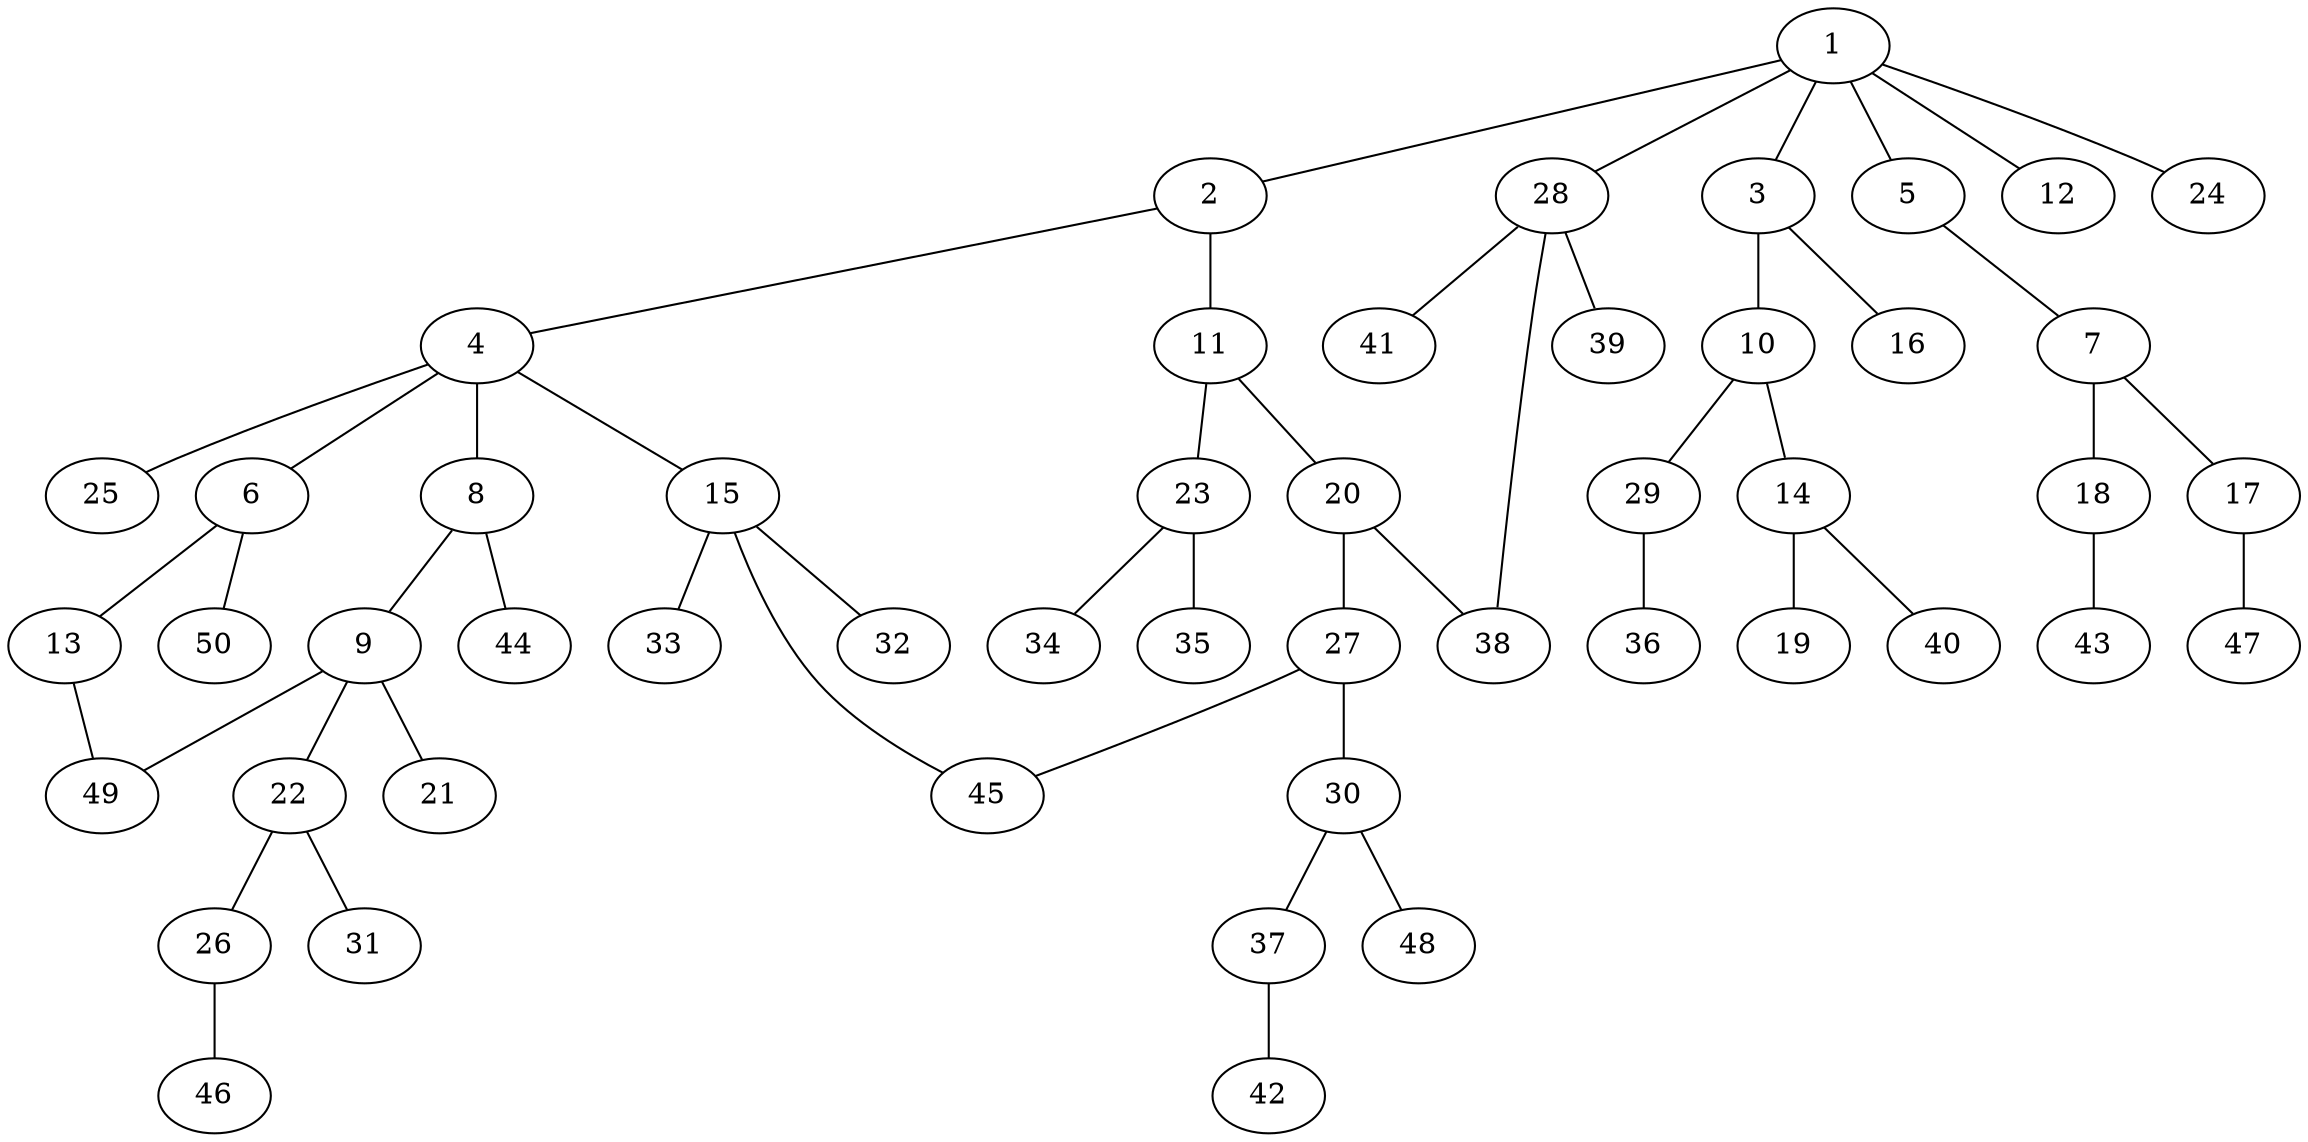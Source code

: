 graph graphname {1--2
1--3
1--5
1--12
1--24
1--28
2--4
2--11
3--10
3--16
4--6
4--8
4--15
4--25
5--7
6--13
6--50
7--17
7--18
8--9
8--44
9--21
9--22
9--49
10--14
10--29
11--20
11--23
13--49
14--19
14--40
15--32
15--33
15--45
17--47
18--43
20--27
20--38
22--26
22--31
23--34
23--35
26--46
27--30
27--45
28--38
28--39
28--41
29--36
30--37
30--48
37--42
}